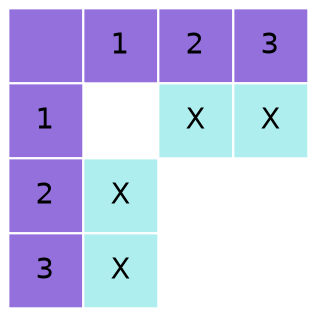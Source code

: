 graph AdjacencyMatrix {
graph[layout = neato];
	node [fontname="helvetica"];
	node [shape = square];
	node [style = filled];
	node [color = white];
	edge [color = white];

	1 [label = "" fillcolor = "#9370DB" pos = "0,0!"];
	2 [label = "1" fillcolor = "#9370DB" pos = "0.5,0.0!"];
	3 [label = "2" fillcolor = "#9370DB" pos = "1.0,0.0!"];
	4 [label = "3" fillcolor = "#9370DB" pos = "1.5,0.0!"];
	5 [label = "1" fillcolor = "#9370DB" pos="0.0,-0.5!"];
	6 [label = "2" fillcolor = "#9370DB" pos="0.0,-1.0!"];
	7 [label = "3" fillcolor = "#9370DB" pos="0.0,-1.5!"];
	8 [label = "X" fillcolor = "#AFEEEE" pos = "0.5,-1.0!"];
	9 [label = "X" fillcolor = "#AFEEEE" pos = "1.0,-0.5!"];
	10 [label = "X" fillcolor = "#AFEEEE" pos = "0.5,-1.5!"];
	11 [label = "X" fillcolor = "#AFEEEE" pos = "1.5,-0.5!"];
}
